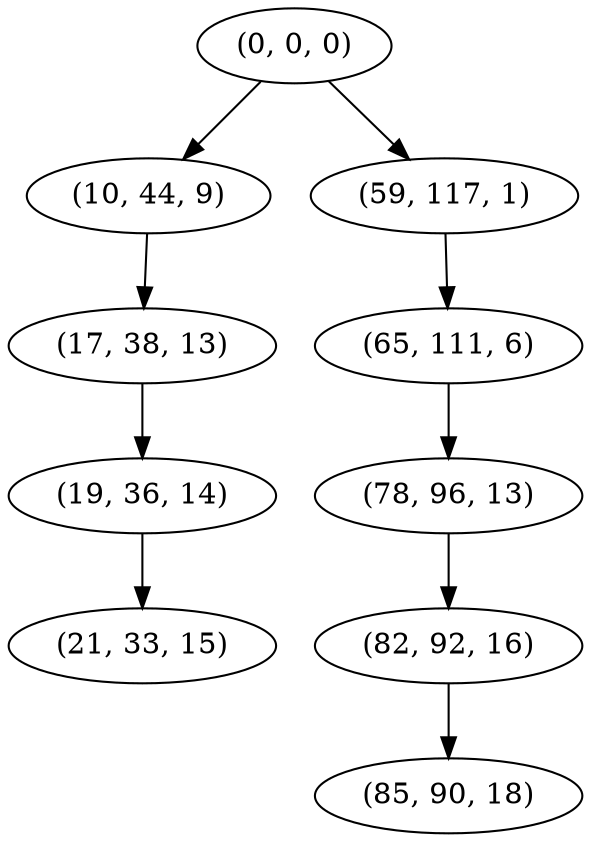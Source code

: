 digraph tree {
    "(0, 0, 0)";
    "(10, 44, 9)";
    "(17, 38, 13)";
    "(19, 36, 14)";
    "(21, 33, 15)";
    "(59, 117, 1)";
    "(65, 111, 6)";
    "(78, 96, 13)";
    "(82, 92, 16)";
    "(85, 90, 18)";
    "(0, 0, 0)" -> "(10, 44, 9)";
    "(0, 0, 0)" -> "(59, 117, 1)";
    "(10, 44, 9)" -> "(17, 38, 13)";
    "(17, 38, 13)" -> "(19, 36, 14)";
    "(19, 36, 14)" -> "(21, 33, 15)";
    "(59, 117, 1)" -> "(65, 111, 6)";
    "(65, 111, 6)" -> "(78, 96, 13)";
    "(78, 96, 13)" -> "(82, 92, 16)";
    "(82, 92, 16)" -> "(85, 90, 18)";
}
